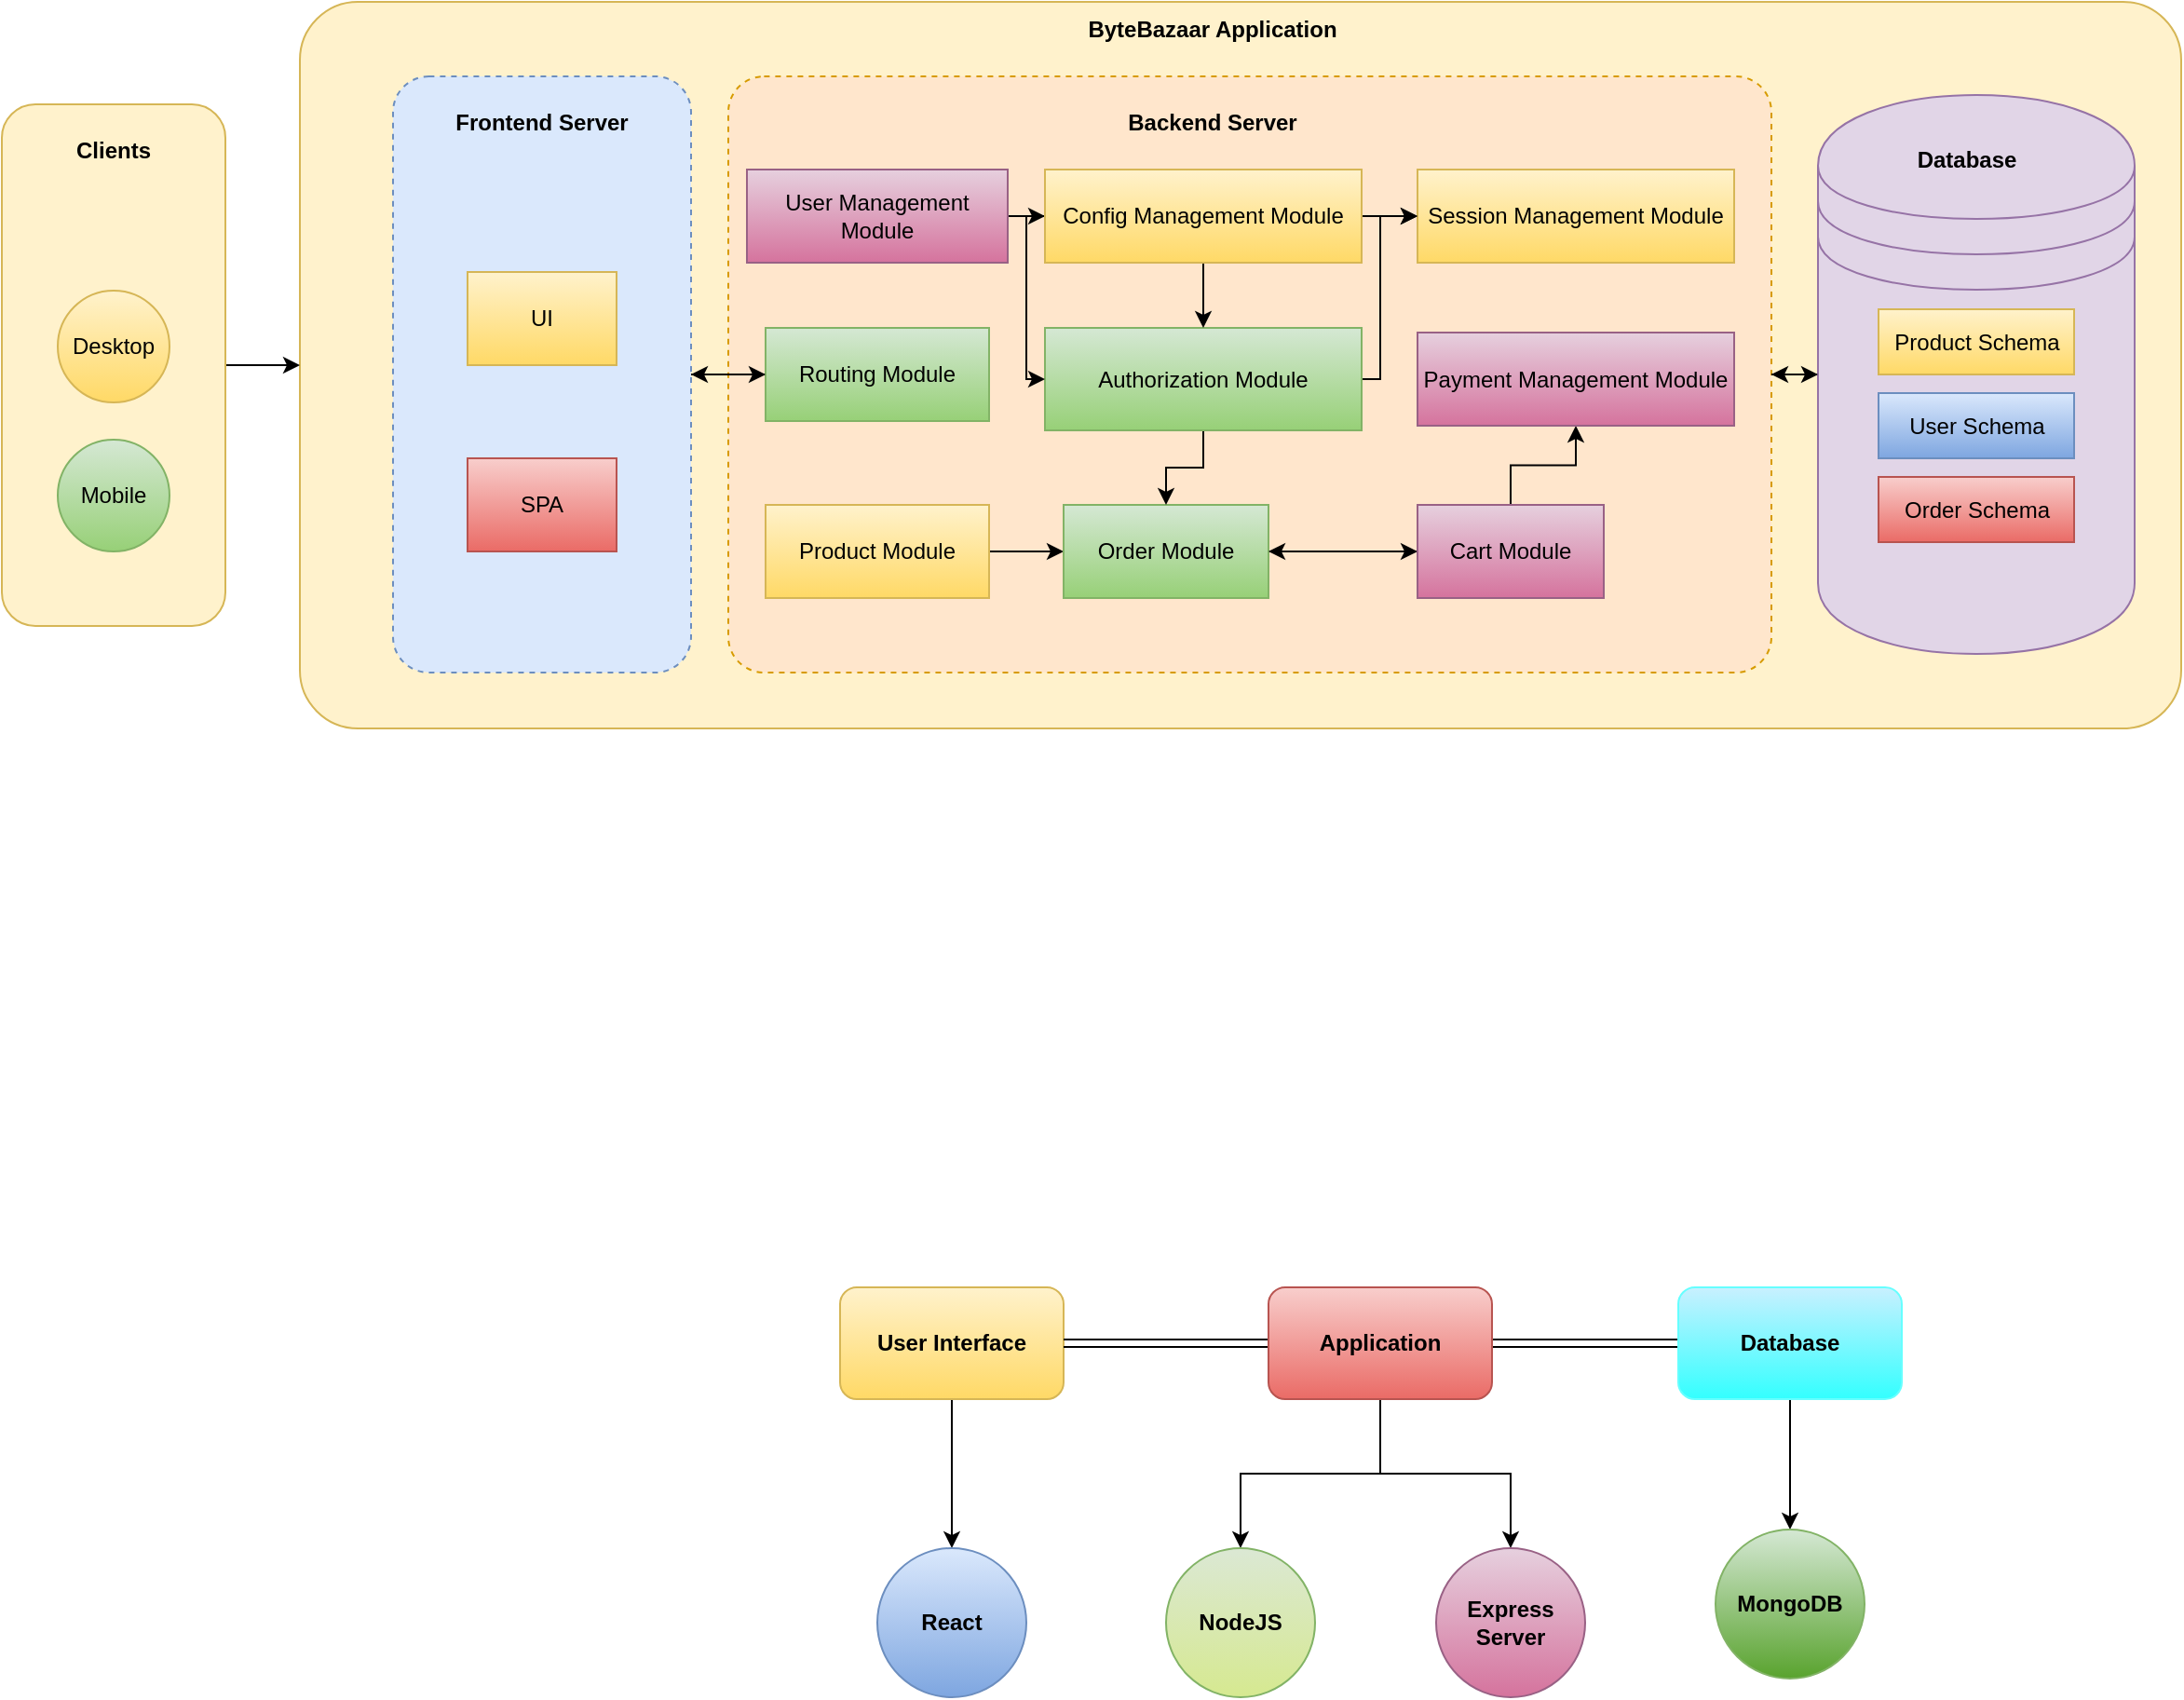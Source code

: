 <mxfile version="26.0.16">
  <diagram name="Page-1" id="b5Y-Ynx8XiC7duWjRvD3">
    <mxGraphModel dx="1434" dy="780" grid="1" gridSize="10" guides="1" tooltips="1" connect="1" arrows="1" fold="1" page="1" pageScale="1" pageWidth="827" pageHeight="1169" math="0" shadow="0">
      <root>
        <mxCell id="0" />
        <mxCell id="1" parent="0" />
        <mxCell id="uKGHPGpLyxNMl3A0qani-53" value="" style="rounded=1;whiteSpace=wrap;html=1;arcSize=8;fillColor=#fff2cc;strokeColor=#d6b656;" vertex="1" parent="1">
          <mxGeometry x="560" y="290" width="1010" height="390" as="geometry" />
        </mxCell>
        <mxCell id="uKGHPGpLyxNMl3A0qani-120" style="edgeStyle=orthogonalEdgeStyle;rounded=0;orthogonalLoop=1;jettySize=auto;html=1;" edge="1" parent="1" source="uKGHPGpLyxNMl3A0qani-74">
          <mxGeometry relative="1" as="geometry">
            <mxPoint x="1350" y="490" as="targetPoint" />
          </mxGeometry>
        </mxCell>
        <mxCell id="uKGHPGpLyxNMl3A0qani-74" value="" style="shape=datastore;whiteSpace=wrap;html=1;fillColor=#e1d5e7;strokeColor=#9673a6;" vertex="1" parent="1">
          <mxGeometry x="1375" y="340" width="170" height="300" as="geometry" />
        </mxCell>
        <mxCell id="uKGHPGpLyxNMl3A0qani-83" style="edgeStyle=orthogonalEdgeStyle;rounded=0;orthogonalLoop=1;jettySize=auto;html=1;entryX=0;entryY=0.5;entryDx=0;entryDy=0;" edge="1" parent="1" source="uKGHPGpLyxNMl3A0qani-47" target="uKGHPGpLyxNMl3A0qani-53">
          <mxGeometry relative="1" as="geometry">
            <mxPoint x="530" y="500" as="targetPoint" />
          </mxGeometry>
        </mxCell>
        <mxCell id="uKGHPGpLyxNMl3A0qani-47" value="" style="rounded=1;whiteSpace=wrap;html=1;align=center;fillColor=#fff2cc;strokeColor=#d6b656;" vertex="1" parent="1">
          <mxGeometry x="400" y="345" width="120" height="280" as="geometry" />
        </mxCell>
        <mxCell id="uKGHPGpLyxNMl3A0qani-48" value="Desktop" style="ellipse;whiteSpace=wrap;html=1;aspect=fixed;fillColor=#fff2cc;gradientColor=#ffd966;strokeColor=#d6b656;" vertex="1" parent="1">
          <mxGeometry x="430" y="445" width="60" height="60" as="geometry" />
        </mxCell>
        <mxCell id="uKGHPGpLyxNMl3A0qani-49" value="Mobile" style="ellipse;whiteSpace=wrap;html=1;aspect=fixed;fillColor=#d5e8d4;gradientColor=#97d077;strokeColor=#82b366;" vertex="1" parent="1">
          <mxGeometry x="430" y="525" width="60" height="60" as="geometry" />
        </mxCell>
        <mxCell id="uKGHPGpLyxNMl3A0qani-50" value="&lt;b&gt;Clients&lt;/b&gt;" style="text;html=1;align=center;verticalAlign=middle;whiteSpace=wrap;rounded=0;" vertex="1" parent="1">
          <mxGeometry x="430" y="355" width="60" height="30" as="geometry" />
        </mxCell>
        <mxCell id="uKGHPGpLyxNMl3A0qani-55" value="&lt;b&gt;ByteBazaar Application&lt;/b&gt;" style="text;html=1;align=center;verticalAlign=middle;whiteSpace=wrap;rounded=0;" vertex="1" parent="1">
          <mxGeometry x="970" y="290" width="160" height="30" as="geometry" />
        </mxCell>
        <mxCell id="uKGHPGpLyxNMl3A0qani-86" style="edgeStyle=orthogonalEdgeStyle;rounded=0;orthogonalLoop=1;jettySize=auto;html=1;exitX=1;exitY=0.5;exitDx=0;exitDy=0;entryX=0;entryY=0.5;entryDx=0;entryDy=0;" edge="1" parent="1" source="uKGHPGpLyxNMl3A0qani-56" target="uKGHPGpLyxNMl3A0qani-70">
          <mxGeometry relative="1" as="geometry" />
        </mxCell>
        <mxCell id="uKGHPGpLyxNMl3A0qani-56" value="" style="rounded=1;whiteSpace=wrap;html=1;dashed=1;arcSize=12;fillColor=#dae8fc;strokeColor=#6c8ebf;" vertex="1" parent="1">
          <mxGeometry x="610" y="330" width="160" height="320" as="geometry" />
        </mxCell>
        <mxCell id="uKGHPGpLyxNMl3A0qani-57" value="&lt;b&gt;Frontend Server&lt;/b&gt;" style="text;html=1;align=center;verticalAlign=middle;whiteSpace=wrap;rounded=0;" vertex="1" parent="1">
          <mxGeometry x="610" y="340" width="160" height="30" as="geometry" />
        </mxCell>
        <mxCell id="uKGHPGpLyxNMl3A0qani-58" value="UI" style="rounded=0;whiteSpace=wrap;html=1;fillColor=#fff2cc;gradientColor=#ffd966;strokeColor=#d6b656;" vertex="1" parent="1">
          <mxGeometry x="650" y="435" width="80" height="50" as="geometry" />
        </mxCell>
        <mxCell id="uKGHPGpLyxNMl3A0qani-60" value="SPA" style="rounded=0;whiteSpace=wrap;html=1;fillColor=#f8cecc;gradientColor=#ea6b66;strokeColor=#b85450;" vertex="1" parent="1">
          <mxGeometry x="650" y="535" width="80" height="50" as="geometry" />
        </mxCell>
        <mxCell id="uKGHPGpLyxNMl3A0qani-61" value="" style="rounded=1;whiteSpace=wrap;html=1;dashed=1;arcSize=6;fillColor=#ffe6cc;strokeColor=#d79b00;" vertex="1" parent="1">
          <mxGeometry x="790" y="330" width="560" height="320" as="geometry" />
        </mxCell>
        <mxCell id="uKGHPGpLyxNMl3A0qani-87" style="edgeStyle=orthogonalEdgeStyle;rounded=0;orthogonalLoop=1;jettySize=auto;html=1;exitX=1;exitY=0.5;exitDx=0;exitDy=0;entryX=0;entryY=0.5;entryDx=0;entryDy=0;" edge="1" parent="1" source="uKGHPGpLyxNMl3A0qani-61" target="uKGHPGpLyxNMl3A0qani-74">
          <mxGeometry relative="1" as="geometry" />
        </mxCell>
        <mxCell id="uKGHPGpLyxNMl3A0qani-62" value="&lt;b&gt;Backend Server&lt;/b&gt;" style="text;html=1;align=center;verticalAlign=middle;whiteSpace=wrap;rounded=0;arcSize=6;" vertex="1" parent="1">
          <mxGeometry x="970" y="340" width="160" height="30" as="geometry" />
        </mxCell>
        <mxCell id="uKGHPGpLyxNMl3A0qani-109" style="edgeStyle=orthogonalEdgeStyle;rounded=0;orthogonalLoop=1;jettySize=auto;html=1;entryX=0;entryY=0.5;entryDx=0;entryDy=0;" edge="1" parent="1" source="uKGHPGpLyxNMl3A0qani-63" target="uKGHPGpLyxNMl3A0qani-64">
          <mxGeometry relative="1" as="geometry" />
        </mxCell>
        <mxCell id="uKGHPGpLyxNMl3A0qani-63" value="Product Module" style="rounded=0;whiteSpace=wrap;html=1;fillColor=#fff2cc;gradientColor=#ffd966;strokeColor=#d6b656;" vertex="1" parent="1">
          <mxGeometry x="810" y="560" width="120" height="50" as="geometry" />
        </mxCell>
        <mxCell id="uKGHPGpLyxNMl3A0qani-111" style="rounded=0;orthogonalLoop=1;jettySize=auto;html=1;entryX=0;entryY=0.5;entryDx=0;entryDy=0;" edge="1" parent="1" source="uKGHPGpLyxNMl3A0qani-64" target="uKGHPGpLyxNMl3A0qani-65">
          <mxGeometry relative="1" as="geometry">
            <Array as="points">
              <mxPoint x="1090" y="585" />
            </Array>
          </mxGeometry>
        </mxCell>
        <mxCell id="uKGHPGpLyxNMl3A0qani-64" value="Order Module" style="rounded=0;whiteSpace=wrap;html=1;fillColor=#d5e8d4;gradientColor=#97d077;strokeColor=#82b366;" vertex="1" parent="1">
          <mxGeometry x="970" y="560" width="110" height="50" as="geometry" />
        </mxCell>
        <mxCell id="uKGHPGpLyxNMl3A0qani-112" style="edgeStyle=orthogonalEdgeStyle;rounded=0;orthogonalLoop=1;jettySize=auto;html=1;entryX=1;entryY=0.5;entryDx=0;entryDy=0;" edge="1" parent="1" source="uKGHPGpLyxNMl3A0qani-65" target="uKGHPGpLyxNMl3A0qani-64">
          <mxGeometry relative="1" as="geometry" />
        </mxCell>
        <mxCell id="uKGHPGpLyxNMl3A0qani-117" style="edgeStyle=orthogonalEdgeStyle;rounded=0;orthogonalLoop=1;jettySize=auto;html=1;" edge="1" parent="1" source="uKGHPGpLyxNMl3A0qani-65" target="uKGHPGpLyxNMl3A0qani-66">
          <mxGeometry relative="1" as="geometry" />
        </mxCell>
        <mxCell id="uKGHPGpLyxNMl3A0qani-65" value="Cart Module" style="rounded=0;whiteSpace=wrap;html=1;fillColor=#e6d0de;gradientColor=#d5739d;strokeColor=#996185;" vertex="1" parent="1">
          <mxGeometry x="1160" y="560" width="100" height="50" as="geometry" />
        </mxCell>
        <mxCell id="uKGHPGpLyxNMl3A0qani-66" value="Payment Management Module" style="rounded=0;whiteSpace=wrap;html=1;fillColor=#e6d0de;gradientColor=#d5739d;strokeColor=#996185;" vertex="1" parent="1">
          <mxGeometry x="1160" y="467.5" width="170" height="50" as="geometry" />
        </mxCell>
        <mxCell id="uKGHPGpLyxNMl3A0qani-67" value="Session Management Module" style="rounded=0;whiteSpace=wrap;html=1;fillColor=#fff2cc;gradientColor=#ffd966;strokeColor=#d6b656;" vertex="1" parent="1">
          <mxGeometry x="1160" y="380" width="170" height="50" as="geometry" />
        </mxCell>
        <mxCell id="uKGHPGpLyxNMl3A0qani-110" style="edgeStyle=orthogonalEdgeStyle;rounded=0;orthogonalLoop=1;jettySize=auto;html=1;entryX=0.5;entryY=0;entryDx=0;entryDy=0;" edge="1" parent="1" source="uKGHPGpLyxNMl3A0qani-68" target="uKGHPGpLyxNMl3A0qani-64">
          <mxGeometry relative="1" as="geometry" />
        </mxCell>
        <mxCell id="uKGHPGpLyxNMl3A0qani-115" style="edgeStyle=orthogonalEdgeStyle;rounded=0;orthogonalLoop=1;jettySize=auto;html=1;entryX=0;entryY=0.5;entryDx=0;entryDy=0;" edge="1" parent="1" source="uKGHPGpLyxNMl3A0qani-68" target="uKGHPGpLyxNMl3A0qani-67">
          <mxGeometry relative="1" as="geometry">
            <Array as="points">
              <mxPoint x="1140" y="493" />
              <mxPoint x="1140" y="405" />
            </Array>
          </mxGeometry>
        </mxCell>
        <mxCell id="uKGHPGpLyxNMl3A0qani-68" value="Authorization Module" style="rounded=0;whiteSpace=wrap;html=1;fillColor=#d5e8d4;gradientColor=#97d077;strokeColor=#82b366;" vertex="1" parent="1">
          <mxGeometry x="960" y="465" width="170" height="55" as="geometry" />
        </mxCell>
        <mxCell id="uKGHPGpLyxNMl3A0qani-118" style="edgeStyle=orthogonalEdgeStyle;rounded=0;orthogonalLoop=1;jettySize=auto;html=1;" edge="1" parent="1" source="uKGHPGpLyxNMl3A0qani-69" target="uKGHPGpLyxNMl3A0qani-71">
          <mxGeometry relative="1" as="geometry" />
        </mxCell>
        <mxCell id="uKGHPGpLyxNMl3A0qani-119" style="edgeStyle=orthogonalEdgeStyle;rounded=0;orthogonalLoop=1;jettySize=auto;html=1;entryX=0;entryY=0.5;entryDx=0;entryDy=0;" edge="1" parent="1" source="uKGHPGpLyxNMl3A0qani-69" target="uKGHPGpLyxNMl3A0qani-68">
          <mxGeometry relative="1" as="geometry">
            <Array as="points">
              <mxPoint x="950" y="405" />
              <mxPoint x="950" y="493" />
            </Array>
          </mxGeometry>
        </mxCell>
        <mxCell id="uKGHPGpLyxNMl3A0qani-69" value="User Management Module" style="rounded=0;whiteSpace=wrap;html=1;fillColor=#e6d0de;gradientColor=#d5739d;strokeColor=#996185;" vertex="1" parent="1">
          <mxGeometry x="800" y="380" width="140" height="50" as="geometry" />
        </mxCell>
        <mxCell id="uKGHPGpLyxNMl3A0qani-121" style="edgeStyle=orthogonalEdgeStyle;rounded=0;orthogonalLoop=1;jettySize=auto;html=1;" edge="1" parent="1" source="uKGHPGpLyxNMl3A0qani-70">
          <mxGeometry relative="1" as="geometry">
            <mxPoint x="770" y="490" as="targetPoint" />
          </mxGeometry>
        </mxCell>
        <mxCell id="uKGHPGpLyxNMl3A0qani-70" value="Routing Module" style="rounded=0;whiteSpace=wrap;html=1;fillColor=#d5e8d4;gradientColor=#97d077;strokeColor=#82b366;" vertex="1" parent="1">
          <mxGeometry x="810" y="465" width="120" height="50" as="geometry" />
        </mxCell>
        <mxCell id="uKGHPGpLyxNMl3A0qani-116" style="edgeStyle=orthogonalEdgeStyle;rounded=0;orthogonalLoop=1;jettySize=auto;html=1;" edge="1" parent="1" source="uKGHPGpLyxNMl3A0qani-71" target="uKGHPGpLyxNMl3A0qani-68">
          <mxGeometry relative="1" as="geometry" />
        </mxCell>
        <mxCell id="uKGHPGpLyxNMl3A0qani-122" style="edgeStyle=orthogonalEdgeStyle;rounded=0;orthogonalLoop=1;jettySize=auto;html=1;exitX=1;exitY=0.5;exitDx=0;exitDy=0;entryX=0;entryY=0.5;entryDx=0;entryDy=0;" edge="1" parent="1" source="uKGHPGpLyxNMl3A0qani-71" target="uKGHPGpLyxNMl3A0qani-67">
          <mxGeometry relative="1" as="geometry" />
        </mxCell>
        <mxCell id="uKGHPGpLyxNMl3A0qani-71" value="Config Management Module" style="rounded=0;whiteSpace=wrap;html=1;fillColor=#fff2cc;gradientColor=#ffd966;strokeColor=#d6b656;" vertex="1" parent="1">
          <mxGeometry x="960" y="380" width="170" height="50" as="geometry" />
        </mxCell>
        <mxCell id="uKGHPGpLyxNMl3A0qani-73" value="&lt;b&gt;Database&lt;/b&gt;" style="text;html=1;align=center;verticalAlign=middle;whiteSpace=wrap;rounded=0;" vertex="1" parent="1">
          <mxGeometry x="1375" y="360" width="160" height="30" as="geometry" />
        </mxCell>
        <mxCell id="uKGHPGpLyxNMl3A0qani-77" value="Product Schema" style="rounded=0;whiteSpace=wrap;html=1;fillColor=#fff2cc;gradientColor=#ffd966;strokeColor=#d6b656;" vertex="1" parent="1">
          <mxGeometry x="1407.5" y="455" width="105" height="35" as="geometry" />
        </mxCell>
        <mxCell id="uKGHPGpLyxNMl3A0qani-78" value="User Schema" style="rounded=0;whiteSpace=wrap;html=1;fillColor=#dae8fc;gradientColor=#7ea6e0;strokeColor=#6c8ebf;" vertex="1" parent="1">
          <mxGeometry x="1407.5" y="500" width="105" height="35" as="geometry" />
        </mxCell>
        <mxCell id="uKGHPGpLyxNMl3A0qani-80" value="Order Schema" style="rounded=0;whiteSpace=wrap;html=1;fillColor=#f8cecc;gradientColor=#ea6b66;strokeColor=#b85450;" vertex="1" parent="1">
          <mxGeometry x="1407.5" y="545" width="105" height="35" as="geometry" />
        </mxCell>
        <mxCell id="uKGHPGpLyxNMl3A0qani-97" style="edgeStyle=orthogonalEdgeStyle;rounded=0;orthogonalLoop=1;jettySize=auto;html=1;fontStyle=1" edge="1" parent="1" source="uKGHPGpLyxNMl3A0qani-88" target="uKGHPGpLyxNMl3A0qani-93">
          <mxGeometry relative="1" as="geometry" />
        </mxCell>
        <mxCell id="uKGHPGpLyxNMl3A0qani-88" value="User Interface" style="rounded=1;whiteSpace=wrap;html=1;fillColor=#fff2cc;gradientColor=#ffd966;strokeColor=#d6b656;fontStyle=1" vertex="1" parent="1">
          <mxGeometry x="850" y="980" width="120" height="60" as="geometry" />
        </mxCell>
        <mxCell id="uKGHPGpLyxNMl3A0qani-100" value="" style="edgeStyle=orthogonalEdgeStyle;rounded=0;orthogonalLoop=1;jettySize=auto;html=1;fontStyle=1" edge="1" parent="1" source="uKGHPGpLyxNMl3A0qani-89" target="uKGHPGpLyxNMl3A0qani-99">
          <mxGeometry relative="1" as="geometry" />
        </mxCell>
        <mxCell id="uKGHPGpLyxNMl3A0qani-102" style="edgeStyle=orthogonalEdgeStyle;rounded=0;orthogonalLoop=1;jettySize=auto;html=1;entryX=0.5;entryY=0;entryDx=0;entryDy=0;fontStyle=1" edge="1" parent="1" source="uKGHPGpLyxNMl3A0qani-89" target="uKGHPGpLyxNMl3A0qani-101">
          <mxGeometry relative="1" as="geometry" />
        </mxCell>
        <mxCell id="uKGHPGpLyxNMl3A0qani-103" style="edgeStyle=orthogonalEdgeStyle;rounded=0;orthogonalLoop=1;jettySize=auto;html=1;exitX=0;exitY=0.5;exitDx=0;exitDy=0;entryX=1;entryY=0.5;entryDx=0;entryDy=0;shape=link;fontStyle=1" edge="1" parent="1" source="uKGHPGpLyxNMl3A0qani-89" target="uKGHPGpLyxNMl3A0qani-88">
          <mxGeometry relative="1" as="geometry" />
        </mxCell>
        <mxCell id="uKGHPGpLyxNMl3A0qani-104" style="edgeStyle=orthogonalEdgeStyle;rounded=0;orthogonalLoop=1;jettySize=auto;html=1;exitX=1;exitY=0.5;exitDx=0;exitDy=0;entryX=0;entryY=0.5;entryDx=0;entryDy=0;shape=link;fontStyle=1" edge="1" parent="1" source="uKGHPGpLyxNMl3A0qani-89" target="uKGHPGpLyxNMl3A0qani-90">
          <mxGeometry relative="1" as="geometry" />
        </mxCell>
        <mxCell id="uKGHPGpLyxNMl3A0qani-89" value="Application" style="rounded=1;whiteSpace=wrap;html=1;fillColor=#f8cecc;gradientColor=#ea6b66;strokeColor=#b85450;fontStyle=1" vertex="1" parent="1">
          <mxGeometry x="1080" y="980" width="120" height="60" as="geometry" />
        </mxCell>
        <mxCell id="uKGHPGpLyxNMl3A0qani-106" value="" style="edgeStyle=orthogonalEdgeStyle;rounded=0;orthogonalLoop=1;jettySize=auto;html=1;fontStyle=1" edge="1" parent="1" source="uKGHPGpLyxNMl3A0qani-90" target="uKGHPGpLyxNMl3A0qani-105">
          <mxGeometry relative="1" as="geometry" />
        </mxCell>
        <mxCell id="uKGHPGpLyxNMl3A0qani-90" value="Database" style="rounded=1;whiteSpace=wrap;html=1;fillColor=#C9F0FF;gradientColor=#33FFFF;strokeColor=#66FFFF;fontStyle=1" vertex="1" parent="1">
          <mxGeometry x="1300" y="980" width="120" height="60" as="geometry" />
        </mxCell>
        <mxCell id="uKGHPGpLyxNMl3A0qani-93" value="React" style="ellipse;whiteSpace=wrap;html=1;rounded=1;fillColor=#dae8fc;gradientColor=#7ea6e0;strokeColor=#6c8ebf;fontStyle=1" vertex="1" parent="1">
          <mxGeometry x="870" y="1120" width="80" height="80" as="geometry" />
        </mxCell>
        <mxCell id="uKGHPGpLyxNMl3A0qani-99" value="NodeJS" style="ellipse;whiteSpace=wrap;html=1;rounded=1;fillColor=#DBE8D4;gradientColor=#D6E990;strokeColor=#82b366;fontStyle=1" vertex="1" parent="1">
          <mxGeometry x="1025" y="1120" width="80" height="80" as="geometry" />
        </mxCell>
        <mxCell id="uKGHPGpLyxNMl3A0qani-101" value="Express Server" style="ellipse;whiteSpace=wrap;html=1;rounded=1;fillColor=#e6d0de;gradientColor=#d5739d;strokeColor=#996185;fontStyle=1" vertex="1" parent="1">
          <mxGeometry x="1170" y="1120" width="80" height="80" as="geometry" />
        </mxCell>
        <mxCell id="uKGHPGpLyxNMl3A0qani-105" value="MongoDB" style="ellipse;whiteSpace=wrap;html=1;rounded=1;fillColor=#d5e8d4;gradientColor=#59A32E;strokeColor=#82b366;fontStyle=1" vertex="1" parent="1">
          <mxGeometry x="1320" y="1110" width="80" height="80" as="geometry" />
        </mxCell>
        <mxCell id="uKGHPGpLyxNMl3A0qani-107" style="edgeStyle=orthogonalEdgeStyle;rounded=0;orthogonalLoop=1;jettySize=auto;html=1;exitX=1;exitY=0.5;exitDx=0;exitDy=0;entryX=0;entryY=0.5;entryDx=0;entryDy=0;" edge="1" parent="1" source="uKGHPGpLyxNMl3A0qani-56" target="uKGHPGpLyxNMl3A0qani-70">
          <mxGeometry relative="1" as="geometry" />
        </mxCell>
      </root>
    </mxGraphModel>
  </diagram>
</mxfile>
